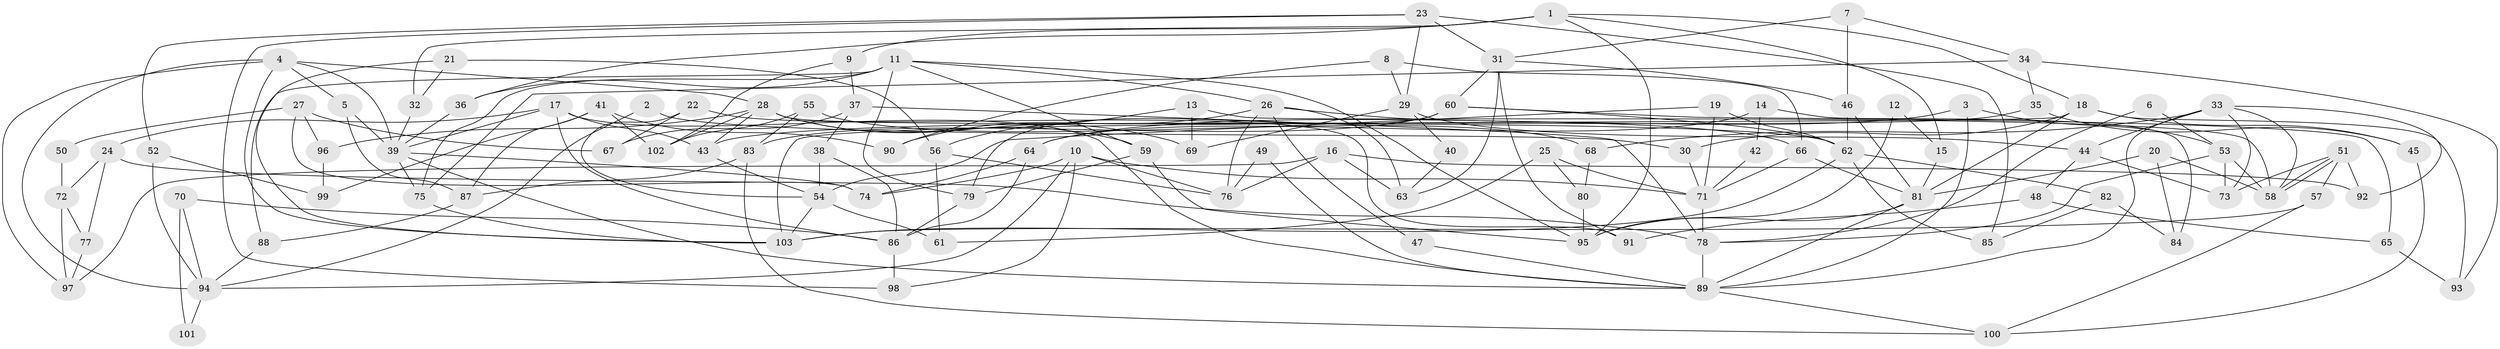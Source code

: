 // Generated by graph-tools (version 1.1) at 2025/02/03/09/25 03:02:04]
// undirected, 103 vertices, 206 edges
graph export_dot {
graph [start="1"]
  node [color=gray90,style=filled];
  1;
  2;
  3;
  4;
  5;
  6;
  7;
  8;
  9;
  10;
  11;
  12;
  13;
  14;
  15;
  16;
  17;
  18;
  19;
  20;
  21;
  22;
  23;
  24;
  25;
  26;
  27;
  28;
  29;
  30;
  31;
  32;
  33;
  34;
  35;
  36;
  37;
  38;
  39;
  40;
  41;
  42;
  43;
  44;
  45;
  46;
  47;
  48;
  49;
  50;
  51;
  52;
  53;
  54;
  55;
  56;
  57;
  58;
  59;
  60;
  61;
  62;
  63;
  64;
  65;
  66;
  67;
  68;
  69;
  70;
  71;
  72;
  73;
  74;
  75;
  76;
  77;
  78;
  79;
  80;
  81;
  82;
  83;
  84;
  85;
  86;
  87;
  88;
  89;
  90;
  91;
  92;
  93;
  94;
  95;
  96;
  97;
  98;
  99;
  100;
  101;
  102;
  103;
  1 -- 32;
  1 -- 18;
  1 -- 9;
  1 -- 15;
  1 -- 36;
  1 -- 95;
  2 -- 30;
  2 -- 94;
  3 -- 89;
  3 -- 53;
  3 -- 64;
  4 -- 39;
  4 -- 28;
  4 -- 5;
  4 -- 94;
  4 -- 97;
  4 -- 103;
  5 -- 39;
  5 -- 87;
  6 -- 78;
  6 -- 53;
  7 -- 46;
  7 -- 31;
  7 -- 34;
  8 -- 66;
  8 -- 29;
  8 -- 90;
  9 -- 37;
  9 -- 102;
  10 -- 74;
  10 -- 94;
  10 -- 71;
  10 -- 76;
  10 -- 98;
  11 -- 36;
  11 -- 59;
  11 -- 26;
  11 -- 75;
  11 -- 79;
  11 -- 88;
  11 -- 95;
  12 -- 95;
  12 -- 15;
  13 -- 69;
  13 -- 58;
  13 -- 56;
  14 -- 84;
  14 -- 64;
  14 -- 42;
  15 -- 81;
  16 -- 76;
  16 -- 92;
  16 -- 63;
  16 -- 97;
  17 -- 24;
  17 -- 89;
  17 -- 39;
  17 -- 43;
  17 -- 86;
  18 -- 103;
  18 -- 81;
  18 -- 30;
  18 -- 45;
  18 -- 93;
  19 -- 54;
  19 -- 62;
  19 -- 71;
  20 -- 81;
  20 -- 58;
  20 -- 84;
  21 -- 56;
  21 -- 103;
  21 -- 32;
  22 -- 54;
  22 -- 62;
  22 -- 67;
  23 -- 98;
  23 -- 31;
  23 -- 29;
  23 -- 52;
  23 -- 85;
  24 -- 78;
  24 -- 77;
  24 -- 72;
  25 -- 71;
  25 -- 61;
  25 -- 80;
  26 -- 63;
  26 -- 47;
  26 -- 66;
  26 -- 76;
  26 -- 90;
  27 -- 67;
  27 -- 74;
  27 -- 50;
  27 -- 96;
  28 -- 96;
  28 -- 102;
  28 -- 43;
  28 -- 59;
  28 -- 69;
  28 -- 91;
  29 -- 44;
  29 -- 40;
  29 -- 69;
  30 -- 71;
  31 -- 46;
  31 -- 91;
  31 -- 60;
  31 -- 63;
  32 -- 39;
  33 -- 68;
  33 -- 89;
  33 -- 44;
  33 -- 58;
  33 -- 73;
  33 -- 92;
  34 -- 75;
  34 -- 35;
  34 -- 93;
  35 -- 43;
  35 -- 45;
  36 -- 39;
  37 -- 38;
  37 -- 78;
  37 -- 67;
  38 -- 86;
  38 -- 54;
  39 -- 75;
  39 -- 74;
  39 -- 89;
  40 -- 63;
  41 -- 90;
  41 -- 87;
  41 -- 99;
  41 -- 102;
  42 -- 71;
  43 -- 54;
  44 -- 73;
  44 -- 48;
  45 -- 100;
  46 -- 62;
  46 -- 81;
  47 -- 89;
  48 -- 65;
  48 -- 91;
  49 -- 76;
  49 -- 89;
  50 -- 72;
  51 -- 58;
  51 -- 58;
  51 -- 73;
  51 -- 57;
  51 -- 92;
  52 -- 94;
  52 -- 99;
  53 -- 78;
  53 -- 58;
  53 -- 73;
  54 -- 103;
  54 -- 61;
  55 -- 83;
  55 -- 102;
  55 -- 68;
  56 -- 76;
  56 -- 61;
  57 -- 100;
  57 -- 103;
  59 -- 95;
  59 -- 79;
  60 -- 79;
  60 -- 62;
  60 -- 65;
  60 -- 83;
  62 -- 103;
  62 -- 82;
  62 -- 85;
  64 -- 86;
  64 -- 74;
  65 -- 93;
  66 -- 71;
  66 -- 81;
  68 -- 80;
  70 -- 86;
  70 -- 94;
  70 -- 101;
  71 -- 78;
  72 -- 97;
  72 -- 77;
  75 -- 103;
  77 -- 97;
  78 -- 89;
  79 -- 86;
  80 -- 95;
  81 -- 95;
  81 -- 89;
  82 -- 85;
  82 -- 84;
  83 -- 100;
  83 -- 87;
  86 -- 98;
  87 -- 88;
  88 -- 94;
  89 -- 100;
  94 -- 101;
  96 -- 99;
}
